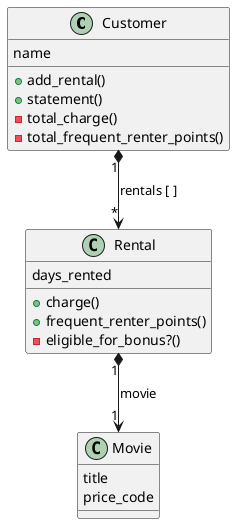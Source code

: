 @startuml

class Customer {
    name

    +add_rental()
    +statement()
    -total_charge()
    -total_frequent_renter_points()


}

class Rental {

    days_rented
    +charge()
    +frequent_renter_points()
    -eligible_for_bonus?()
}

class Movie {
    title
    price_code
}

Rental "1" *--> "1" Movie: movie
Customer "1" *--> "*" Rental: rentals [ ]

@enduml